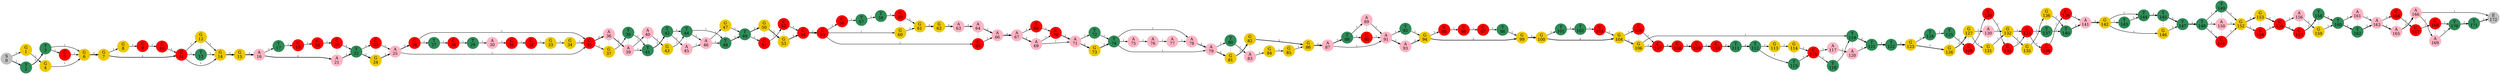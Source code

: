 // abpoa graph dot file.
// 173 nodes.
digraph ABPOA_graph {
	graph [rankdir="LR"];
	node [width=1.000000, style=filled, fixedsize=true, shape=circle];
"S
0" [color=gray, fontsize=24]
"G
1" [color=gold2, fontsize=24]
"T
2" [color=seagreen4, fontsize=24]
"T
3" [color=seagreen4, fontsize=24]
"G
4" [color=gold2, fontsize=24]
"C
5" [color=red1, fontsize=24]
"G
6" [color=gold2, fontsize=24]
"G
7" [color=gold2, fontsize=24]
"G
8" [color=gold2, fontsize=24]
"C
9" [color=red1, fontsize=24]
"C
10" [color=red1, fontsize=24]
"C
11" [color=red1, fontsize=24]
"G
12" [color=gold2, fontsize=24]
"T
13" [color=seagreen4, fontsize=24]
"G
14" [color=gold2, fontsize=24]
"G
15" [color=gold2, fontsize=24]
"A
16" [color=pink1, fontsize=24]
"T
17" [color=seagreen4, fontsize=24]
"C
18" [color=red1, fontsize=24]
"C
19" [color=red1, fontsize=24]
"C
20" [color=red1, fontsize=24]
"A
21" [color=pink1, fontsize=24]
"T
22" [color=seagreen4, fontsize=24]
"C
23" [color=red1, fontsize=24]
"G
24" [color=gold2, fontsize=24]
"A
25" [color=pink1, fontsize=24]
"C
26" [color=red1, fontsize=24]
"T
27" [color=seagreen4, fontsize=24]
"C
28" [color=red1, fontsize=24]
"T
29" [color=seagreen4, fontsize=24]
"A
30" [color=pink1, fontsize=24]
"C
31" [color=red1, fontsize=24]
"C
32" [color=red1, fontsize=24]
"G
33" [color=gold2, fontsize=24]
"G
34" [color=gold2, fontsize=24]
"C
35" [color=red1, fontsize=24]
"A
36" [color=pink1, fontsize=24]
"G
37" [color=gold2, fontsize=24]
"T
38" [color=seagreen4, fontsize=24]
"A
39" [color=pink1, fontsize=24]
"A
40" [color=pink1, fontsize=24]
"T
41" [color=seagreen4, fontsize=24]
"T
42" [color=seagreen4, fontsize=24]
"G
43" [color=gold2, fontsize=24]
"T
44" [color=seagreen4, fontsize=24]
"A
45" [color=pink1, fontsize=24]
"A
46" [color=pink1, fontsize=24]
"G
47" [color=gold2, fontsize=24]
"T
48" [color=seagreen4, fontsize=24]
"T
49" [color=seagreen4, fontsize=24]
"G
50" [color=gold2, fontsize=24]
"C
51" [color=red1, fontsize=24]
"C
52" [color=red1, fontsize=24]
"G
53" [color=gold2, fontsize=24]
"C
54" [color=red1, fontsize=24]
"C
55" [color=red1, fontsize=24]
"C
56" [color=red1, fontsize=24]
"T
57" [color=seagreen4, fontsize=24]
"T
58" [color=seagreen4, fontsize=24]
"C
59" [color=red1, fontsize=24]
"G
60" [color=gold2, fontsize=24]
"G
61" [color=gold2, fontsize=24]
"G
62" [color=gold2, fontsize=24]
"A
63" [color=pink1, fontsize=24]
"A
64" [color=pink1, fontsize=24]
"C
65" [color=red1, fontsize=24]
"A
66" [color=pink1, fontsize=24]
"A
67" [color=pink1, fontsize=24]
"C
68" [color=red1, fontsize=24]
"A
69" [color=pink1, fontsize=24]
"C
70" [color=red1, fontsize=24]
"A
71" [color=pink1, fontsize=24]
"T
72" [color=seagreen4, fontsize=24]
"G
73" [color=gold2, fontsize=24]
"T
74" [color=seagreen4, fontsize=24]
"A
75" [color=pink1, fontsize=24]
"A
76" [color=pink1, fontsize=24]
"A
77" [color=pink1, fontsize=24]
"A
78" [color=pink1, fontsize=24]
"A
79" [color=pink1, fontsize=24]
"T
80" [color=seagreen4, fontsize=24]
"G
81" [color=gold2, fontsize=24]
"G
82" [color=gold2, fontsize=24]
"A
83" [color=pink1, fontsize=24]
"G
84" [color=gold2, fontsize=24]
"G
85" [color=gold2, fontsize=24]
"G
86" [color=gold2, fontsize=24]
"A
87" [color=pink1, fontsize=24]
"T
88" [color=seagreen4, fontsize=24]
"A
89" [color=pink1, fontsize=24]
"C
90" [color=red1, fontsize=24]
"A
91" [color=pink1, fontsize=24]
"T
92" [color=seagreen4, fontsize=24]
"A
93" [color=pink1, fontsize=24]
"G
94" [color=gold2, fontsize=24]
"C
95" [color=red1, fontsize=24]
"C
96" [color=red1, fontsize=24]
"C
97" [color=red1, fontsize=24]
"T
98" [color=seagreen4, fontsize=24]
"G
99" [color=gold2, fontsize=24]
"G
100" [color=gold2, fontsize=24]
"T
101" [color=seagreen4, fontsize=24]
"T
102" [color=seagreen4, fontsize=24]
"C
103" [color=red1, fontsize=24]
"G
104" [color=gold2, fontsize=24]
"C
105" [color=red1, fontsize=24]
"G
106" [color=gold2, fontsize=24]
"C
107" [color=red1, fontsize=24]
"C
108" [color=red1, fontsize=24]
"C
109" [color=red1, fontsize=24]
"C
110" [color=red1, fontsize=24]
"T
111" [color=seagreen4, fontsize=24]
"T
112" [color=seagreen4, fontsize=24]
"G
113" [color=gold2, fontsize=24]
"G
114" [color=gold2, fontsize=24]
"T
115" [color=seagreen4, fontsize=24]
"C
116" [color=red1, fontsize=24]
"A
117" [color=pink1, fontsize=24]
"T
118" [color=seagreen4, fontsize=24]
"T
119" [color=seagreen4, fontsize=24]
"A
120" [color=pink1, fontsize=24]
"T
121" [color=seagreen4, fontsize=24]
"T
122" [color=seagreen4, fontsize=24]
"G
123" [color=gold2, fontsize=24]
"T
124" [color=seagreen4, fontsize=24]
"T
125" [color=seagreen4, fontsize=24]
"G
126" [color=gold2, fontsize=24]
"G
127" [color=gold2, fontsize=24]
"C
128" [color=red1, fontsize=24]
"C
129" [color=red1, fontsize=24]
"A
130" [color=pink1, fontsize=24]
"G
131" [color=gold2, fontsize=24]
"G
132" [color=gold2, fontsize=24]
"C
133" [color=red1, fontsize=24]
"C
134" [color=red1, fontsize=24]
"G
135" [color=gold2, fontsize=24]
"G
136" [color=gold2, fontsize=24]
"T
137" [color=seagreen4, fontsize=24]
"C
138" [color=red1, fontsize=24]
"C
139" [color=red1, fontsize=24]
"T
140" [color=seagreen4, fontsize=24]
"A
141" [color=pink1, fontsize=24]
"G
142" [color=gold2, fontsize=24]
"T
143" [color=seagreen4, fontsize=24]
"T
144" [color=seagreen4, fontsize=24]
"T
145" [color=seagreen4, fontsize=24]
"G
146" [color=gold2, fontsize=24]
"T
147" [color=seagreen4, fontsize=24]
"T
148" [color=seagreen4, fontsize=24]
"T
149" [color=seagreen4, fontsize=24]
"A
150" [color=pink1, fontsize=24]
"C
151" [color=red1, fontsize=24]
"G
152" [color=gold2, fontsize=24]
"G
153" [color=gold2, fontsize=24]
"C
154" [color=red1, fontsize=24]
"C
155" [color=red1, fontsize=24]
"A
156" [color=pink1, fontsize=24]
"C
157" [color=red1, fontsize=24]
"T
158" [color=seagreen4, fontsize=24]
"G
159" [color=gold2, fontsize=24]
"T
160" [color=seagreen4, fontsize=24]
"A
161" [color=pink1, fontsize=24]
"T
162" [color=seagreen4, fontsize=24]
"A
163" [color=pink1, fontsize=24]
"C
164" [color=red1, fontsize=24]
"A
165" [color=pink1, fontsize=24]
"A
166" [color=pink1, fontsize=24]
"C
167" [color=red1, fontsize=24]
"C
168" [color=red1, fontsize=24]
"A
169" [color=pink1, fontsize=24]
"T
170" [color=seagreen4, fontsize=24]
"T
171" [color=seagreen4, fontsize=24]
"E
172" [color=gray, fontsize=24]
	"S
0" -> "T
2" [label="2", penwidth=3]
	"S
0" -> "G
1" [label="1", penwidth=2]
	"G
1" -> "G
4" [label="1", penwidth=2]
	{rank=same; "G
1" "T
2" };
	{ edge [style=dashed, arrowhead=none]; "G
1" -> "T
2" }
	"T
2" -> "T
3" [label="2", penwidth=3]
	{rank=same; "T
2" "G
1" };
	"T
3" -> "G
6" [label="1", penwidth=2]
	"T
3" -> "C
5" [label="1", penwidth=2]
	{rank=same; "T
3" "G
4" };
	{ edge [style=dashed, arrowhead=none]; "T
3" -> "G
4" }
	"G
4" -> "G
6" [label="1", penwidth=2]
	{rank=same; "G
4" "T
3" };
	"C
5" -> "G
6" [label="1", penwidth=2]
	"G
6" -> "G
7" [label="3", penwidth=4]
	"G
7" -> "C
11" [label="2", penwidth=3]
	"G
7" -> "G
8" [label="1", penwidth=2]
	"G
8" -> "C
9" [label="1", penwidth=2]
	"C
9" -> "C
10" [label="1", penwidth=2]
	"C
10" -> "C
11" [label="1", penwidth=2]
	"C
11" -> "T
13" [label="1", penwidth=2]
	"C
11" -> "G
14" [label="1", penwidth=2]
	"C
11" -> "G
12" [label="1", penwidth=2]
	"G
12" -> "G
14" [label="1", penwidth=2]
	{rank=same; "G
12" "T
13" };
	{ edge [style=dashed, arrowhead=none]; "G
12" -> "T
13" }
	"T
13" -> "G
14" [label="1", penwidth=2]
	{rank=same; "T
13" "G
12" };
	"G
14" -> "G
15" [label="3", penwidth=4]
	"G
15" -> "A
16" [label="3", penwidth=4]
	"A
16" -> "A
21" [label="2", penwidth=3]
	"A
16" -> "T
17" [label="1", penwidth=2]
	"T
17" -> "C
18" [label="1", penwidth=2]
	"C
18" -> "C
19" [label="1", penwidth=2]
	"C
19" -> "C
20" [label="1", penwidth=2]
	"C
20" -> "T
22" [label="1", penwidth=2]
	{rank=same; "C
20" "A
21" };
	{ edge [style=dashed, arrowhead=none]; "C
20" -> "A
21" }
	"A
21" -> "T
22" [label="2", penwidth=3]
	{rank=same; "A
21" "C
20" };
	"T
22" -> "G
24" [label="2", penwidth=3]
	"T
22" -> "C
23" [label="1", penwidth=2]
	"C
23" -> "A
25" [label="1", penwidth=2]
	{rank=same; "C
23" "G
24" };
	{ edge [style=dashed, arrowhead=none]; "C
23" -> "G
24" }
	"G
24" -> "A
25" [label="2", penwidth=3]
	{rank=same; "G
24" "C
23" };
	"A
25" -> "C
35" [label="1", penwidth=2]
	"A
25" -> "C
26" [label="2", penwidth=3]
	"C
26" -> "C
35" [label="1", penwidth=2]
	"C
26" -> "T
27" [label="1", penwidth=2]
	"T
27" -> "C
28" [label="1", penwidth=2]
	"C
28" -> "T
29" [label="1", penwidth=2]
	"T
29" -> "A
30" [label="1", penwidth=2]
	"A
30" -> "C
31" [label="1", penwidth=2]
	"C
31" -> "C
32" [label="1", penwidth=2]
	"C
32" -> "G
33" [label="1", penwidth=2]
	"G
33" -> "G
34" [label="1", penwidth=2]
	"G
34" -> "C
35" [label="1", penwidth=2]
	"C
35" -> "G
37" [label="1", penwidth=2]
	"C
35" -> "A
36" [label="2", penwidth=3]
	"A
36" -> "A
39" [label="2", penwidth=3]
	{rank=same; "A
36" "G
37" };
	{ edge [style=dashed, arrowhead=none]; "A
36" -> "G
37" }
	"G
37" -> "T
38" [label="1", penwidth=2]
	{rank=same; "G
37" "A
36" };
	"T
38" -> "T
41" [label="1", penwidth=2]
	{rank=same; "T
38" "A
39" };
	{ edge [style=dashed, arrowhead=none]; "T
38" -> "A
39" }
	"A
39" -> "T
41" [label="1", penwidth=2]
	"A
39" -> "A
40" [label="1", penwidth=2]
	{rank=same; "A
39" "T
38" };
	"A
40" -> "G
43" [label="1", penwidth=2]
	{rank=same; "A
40" "T
41" };
	{ edge [style=dashed, arrowhead=none]; "A
40" -> "T
41" }
	"T
41" -> "T
42" [label="2", penwidth=3]
	{rank=same; "T
41" "A
40" };
	"T
42" -> "T
44" [label="1", penwidth=2]
	"T
42" -> "A
45" [label="1", penwidth=2]
	{rank=same; "T
42" "G
43" };
	{ edge [style=dashed, arrowhead=none]; "T
42" -> "G
43" }
	"G
43" -> "T
44" [label="1", penwidth=2]
	{rank=same; "G
43" "T
42" };
	"T
44" -> "A
46" [label="1", penwidth=2]
	"T
44" -> "T
48" [label="1", penwidth=2]
	{rank=same; "T
44" "A
45" };
	{ edge [style=dashed, arrowhead=none]; "T
44" -> "A
45" }
	"A
45" -> "A
46" [label="1", penwidth=2]
	{rank=same; "A
45" "T
44" };
	"A
46" -> "T
48" [label="1", penwidth=2]
	"A
46" -> "G
47" [label="1", penwidth=2]
	"G
47" -> "T
49" [label="1", penwidth=2]
	{rank=same; "G
47" "T
48" };
	{ edge [style=dashed, arrowhead=none]; "G
47" -> "T
48" }
	"T
48" -> "T
49" [label="2", penwidth=3]
	{rank=same; "T
48" "G
47" };
	"T
49" -> "C
51" [label="1", penwidth=2]
	"T
49" -> "G
50" [label="2", penwidth=3]
	"G
50" -> "G
53" [label="2", penwidth=3]
	{rank=same; "G
50" "C
51" };
	{ edge [style=dashed, arrowhead=none]; "G
50" -> "C
51" }
	"C
51" -> "C
52" [label="1", penwidth=2]
	{rank=same; "C
51" "G
50" };
	"C
52" -> "C
54" [label="1", penwidth=2]
	{rank=same; "C
52" "G
53" };
	{ edge [style=dashed, arrowhead=none]; "C
52" -> "G
53" }
	"G
53" -> "C
54" [label="2", penwidth=3]
	{rank=same; "G
53" "C
52" };
	"C
54" -> "C
55" [label="3", penwidth=4]
	"C
55" -> "C
56" [label="1", penwidth=2]
	"C
55" -> "G
60" [label="1", penwidth=2]
	"C
55" -> "C
65" [label="1", penwidth=2]
	"C
56" -> "T
57" [label="1", penwidth=2]
	"T
57" -> "T
58" [label="1", penwidth=2]
	"T
58" -> "C
59" [label="1", penwidth=2]
	"C
59" -> "G
61" [label="1", penwidth=2]
	{rank=same; "C
59" "G
60" };
	{ edge [style=dashed, arrowhead=none]; "C
59" -> "G
60" }
	"G
60" -> "G
61" [label="1", penwidth=2]
	{rank=same; "G
60" "C
59" };
	"G
61" -> "G
62" [label="2", penwidth=3]
	"G
62" -> "A
63" [label="2", penwidth=3]
	"A
63" -> "A
64" [label="2", penwidth=3]
	"A
64" -> "A
66" [label="2", penwidth=3]
	{rank=same; "A
64" "C
65" };
	{ edge [style=dashed, arrowhead=none]; "A
64" -> "C
65" }
	"C
65" -> "A
66" [label="1", penwidth=2]
	{rank=same; "C
65" "A
64" };
	"A
66" -> "A
67" [label="3", penwidth=4]
	"A
67" -> "A
69" [label="2", penwidth=3]
	"A
67" -> "C
68" [label="1", penwidth=2]
	"C
68" -> "C
70" [label="1", penwidth=2]
	{rank=same; "C
68" "A
69" };
	{ edge [style=dashed, arrowhead=none]; "C
68" -> "A
69" }
	"A
69" -> "C
70" [label="1", penwidth=2]
	"A
69" -> "A
71" [label="1", penwidth=2]
	{rank=same; "A
69" "C
68" };
	"C
70" -> "A
71" [label="2", penwidth=3]
	"A
71" -> "G
73" [label="2", penwidth=3]
	"A
71" -> "T
72" [label="1", penwidth=2]
	"T
72" -> "T
74" [label="1", penwidth=2]
	{rank=same; "T
72" "G
73" };
	{ edge [style=dashed, arrowhead=none]; "T
72" -> "G
73" }
	"G
73" -> "T
74" [label="2", penwidth=3]
	{rank=same; "G
73" "T
72" };
	"T
74" -> "A
78" [label="1", penwidth=2]
	"T
74" -> "A
75" [label="1", penwidth=2]
	"T
74" -> "A
79" [label="1", penwidth=2]
	"A
75" -> "A
76" [label="1", penwidth=2]
	"A
76" -> "A
77" [label="1", penwidth=2]
	"A
77" -> "A
78" [label="1", penwidth=2]
	"A
78" -> "A
79" [label="2", penwidth=3]
	"A
79" -> "G
81" [label="2", penwidth=3]
	"A
79" -> "T
80" [label="1", penwidth=2]
	"T
80" -> "A
83" [label="1", penwidth=2]
	{rank=same; "T
80" "G
81" };
	{ edge [style=dashed, arrowhead=none]; "T
80" -> "G
81" }
	"G
81" -> "G
82" [label="2", penwidth=3]
	{rank=same; "G
81" "T
80" };
	"G
82" -> "G
86" [label="2", penwidth=3]
	{rank=same; "G
82" "A
83" };
	{ edge [style=dashed, arrowhead=none]; "G
82" -> "A
83" }
	"A
83" -> "G
84" [label="1", penwidth=2]
	{rank=same; "A
83" "G
82" };
	"G
84" -> "G
85" [label="1", penwidth=2]
	"G
85" -> "G
86" [label="1", penwidth=2]
	"G
86" -> "A
87" [label="3", penwidth=4]
	"A
87" -> "T
88" [label="2", penwidth=3]
	"A
87" -> "A
91" [label="1", penwidth=2]
	"T
88" -> "C
90" [label="1", penwidth=2]
	"T
88" -> "A
89" [label="1", penwidth=2]
	"A
89" -> "A
91" [label="1", penwidth=2]
	{rank=same; "A
89" "C
90" };
	{ edge [style=dashed, arrowhead=none]; "A
89" -> "C
90" }
	"C
90" -> "A
91" [label="1", penwidth=2]
	{rank=same; "C
90" "A
89" };
	"A
91" -> "A
93" [label="2", penwidth=3]
	"A
91" -> "T
92" [label="1", penwidth=2]
	"T
92" -> "G
94" [label="1", penwidth=2]
	{rank=same; "T
92" "A
93" };
	{ edge [style=dashed, arrowhead=none]; "T
92" -> "A
93" }
	"A
93" -> "G
94" [label="2", penwidth=3]
	{rank=same; "A
93" "T
92" };
	"G
94" -> "C
95" [label="1", penwidth=2]
	"G
94" -> "G
99" [label="2", penwidth=3]
	"C
95" -> "C
96" [label="1", penwidth=2]
	"C
96" -> "C
97" [label="1", penwidth=2]
	"C
97" -> "T
98" [label="1", penwidth=2]
	"T
98" -> "G
99" [label="1", penwidth=2]
	"G
99" -> "G
100" [label="3", penwidth=4]
	"G
100" -> "G
104" [label="2", penwidth=3]
	"G
100" -> "T
101" [label="1", penwidth=2]
	"T
101" -> "T
102" [label="1", penwidth=2]
	"T
102" -> "C
103" [label="1", penwidth=2]
	"C
103" -> "G
104" [label="1", penwidth=2]
	"G
104" -> "G
106" [label="2", penwidth=3]
	"G
104" -> "C
105" [label="1", penwidth=2]
	"C
105" -> "C
107" [label="1", penwidth=2]
	{rank=same; "C
105" "G
106" };
	{ edge [style=dashed, arrowhead=none]; "C
105" -> "G
106" }
	"G
106" -> "C
107" [label="1", penwidth=2]
	"G
106" -> "T
119" [label="1", penwidth=2]
	{rank=same; "G
106" "C
105" };
	"C
107" -> "C
108" [label="2", penwidth=3]
	"C
108" -> "C
109" [label="2", penwidth=3]
	"C
109" -> "C
110" [label="2", penwidth=3]
	"C
110" -> "T
111" [label="2", penwidth=3]
	"T
111" -> "T
112" [label="2", penwidth=3]
	"T
112" -> "G
113" [label="1", penwidth=2]
	"T
112" -> "T
115" [label="1", penwidth=2]
	"G
113" -> "G
114" [label="1", penwidth=2]
	"G
114" -> "C
116" [label="1", penwidth=2]
	{rank=same; "G
114" "T
115" };
	{ edge [style=dashed, arrowhead=none]; "G
114" -> "T
115" }
	"T
115" -> "C
116" [label="1", penwidth=2]
	{rank=same; "T
115" "G
114" };
	"C
116" -> "T
118" [label="1", penwidth=2]
	"C
116" -> "A
117" [label="1", penwidth=2]
	"A
117" -> "A
120" [label="1", penwidth=2]
	{rank=same; "A
117" "T
118" };
	{ edge [style=dashed, arrowhead=none]; "A
117" -> "T
118" }
	"T
118" -> "T
119" [label="1", penwidth=2]
	{rank=same; "T
118" "A
117" };
	"T
119" -> "T
121" [label="2", penwidth=3]
	{rank=same; "T
119" "A
120" };
	{ edge [style=dashed, arrowhead=none]; "T
119" -> "A
120" }
	"A
120" -> "T
121" [label="1", penwidth=2]
	{rank=same; "A
120" "T
119" };
	"T
121" -> "T
122" [label="3", penwidth=4]
	"T
122" -> "G
123" [label="3", penwidth=4]
	"G
123" -> "G
126" [label="2", penwidth=3]
	"G
123" -> "T
124" [label="1", penwidth=2]
	"T
124" -> "T
125" [label="1", penwidth=2]
	"T
125" -> "C
128" [label="1", penwidth=2]
	{rank=same; "T
125" "G
126" };
	{ edge [style=dashed, arrowhead=none]; "T
125" -> "G
126" }
	"G
126" -> "G
127" [label="2", penwidth=3]
	{rank=same; "G
126" "T
125" };
	"G
127" -> "A
130" [label="1", penwidth=2]
	"G
127" -> "G
131" [label="1", penwidth=2]
	{rank=same; "G
127" "C
128" };
	{ edge [style=dashed, arrowhead=none]; "G
127" -> "C
128" }
	"C
128" -> "C
129" [label="1", penwidth=2]
	{rank=same; "C
128" "G
127" };
	"C
129" -> "C
133" [label="1", penwidth=2]
	{rank=same; "C
129" "A
130" "G
131" };
	{ edge [style=dashed, arrowhead=none]; "C
129" -> "A
130" -> "G
131" }
	"A
130" -> "G
132" [label="1", penwidth=2]
	{rank=same; "A
130" "C
129" "G
131" };
	"G
131" -> "G
132" [label="1", penwidth=2]
	{rank=same; "G
131" "C
129" "A
130" };
	"G
132" -> "G
135" [label="1", penwidth=2]
	"G
132" -> "C
134" [label="1", penwidth=2]
	{rank=same; "G
132" "C
133" };
	{ edge [style=dashed, arrowhead=none]; "G
132" -> "C
133" }
	"C
133" -> "C
134" [label="1", penwidth=2]
	{rank=same; "C
133" "G
132" };
	"C
134" -> "T
137" [label="1", penwidth=2]
	"C
134" -> "C
138" [label="1", penwidth=2]
	{rank=same; "C
134" "G
135" };
	{ edge [style=dashed, arrowhead=none]; "C
134" -> "G
135" }
	"G
135" -> "G
136" [label="1", penwidth=2]
	{rank=same; "G
135" "C
134" };
	"G
136" -> "T
140" [label="1", penwidth=2]
	{rank=same; "G
136" "T
137" "C
138" };
	{ edge [style=dashed, arrowhead=none]; "G
136" -> "T
137" -> "C
138" }
	"T
137" -> "T
140" [label="1", penwidth=2]
	{rank=same; "T
137" "G
136" "C
138" };
	"C
138" -> "C
139" [label="1", penwidth=2]
	{rank=same; "C
138" "T
137" "G
136" };
	"C
139" -> "A
141" [label="1", penwidth=2]
	{rank=same; "C
139" "T
140" };
	{ edge [style=dashed, arrowhead=none]; "C
139" -> "T
140" }
	"T
140" -> "A
141" [label="2", penwidth=3]
	{rank=same; "T
140" "C
139" };
	"A
141" -> "G
142" [label="3", penwidth=4]
	"G
142" -> "G
146" [label="1", penwidth=2]
	"G
142" -> "T
144" [label="1", penwidth=2]
	"G
142" -> "T
143" [label="1", penwidth=2]
	"T
143" -> "T
144" [label="1", penwidth=2]
	"T
144" -> "T
145" [label="2", penwidth=3]
	"T
145" -> "T
147" [label="2", penwidth=3]
	{rank=same; "T
145" "G
146" };
	{ edge [style=dashed, arrowhead=none]; "T
145" -> "G
146" }
	"G
146" -> "T
147" [label="1", penwidth=2]
	{rank=same; "G
146" "T
145" };
	"T
147" -> "T
148" [label="3", penwidth=4]
	"T
148" -> "C
151" [label="1", penwidth=2]
	"T
148" -> "A
150" [label="1", penwidth=2]
	"T
148" -> "T
149" [label="1", penwidth=2]
	"T
149" -> "G
152" [label="1", penwidth=2]
	{rank=same; "T
149" "A
150" "C
151" };
	{ edge [style=dashed, arrowhead=none]; "T
149" -> "A
150" -> "C
151" }
	"A
150" -> "G
152" [label="1", penwidth=2]
	{rank=same; "A
150" "C
151" "T
149" };
	"C
151" -> "G
152" [label="1", penwidth=2]
	{rank=same; "C
151" "A
150" "T
149" };
	"G
152" -> "C
154" [label="1", penwidth=2]
	"G
152" -> "G
153" [label="2", penwidth=3]
	"G
153" -> "C
155" [label="2", penwidth=3]
	{rank=same; "G
153" "C
154" };
	{ edge [style=dashed, arrowhead=none]; "G
153" -> "C
154" }
	"C
154" -> "C
155" [label="1", penwidth=2]
	{rank=same; "C
154" "G
153" };
	"C
155" -> "C
157" [label="2", penwidth=3]
	"C
155" -> "A
156" [label="1", penwidth=2]
	"A
156" -> "G
159" [label="1", penwidth=2]
	{rank=same; "A
156" "C
157" };
	{ edge [style=dashed, arrowhead=none]; "A
156" -> "C
157" }
	"C
157" -> "T
158" [label="2", penwidth=3]
	{rank=same; "C
157" "A
156" };
	"T
158" -> "T
160" [label="2", penwidth=3]
	{rank=same; "T
158" "G
159" };
	{ edge [style=dashed, arrowhead=none]; "T
158" -> "G
159" }
	"G
159" -> "T
160" [label="1", penwidth=2]
	{rank=same; "G
159" "T
158" };
	"T
160" -> "T
162" [label="2", penwidth=3]
	"T
160" -> "A
161" [label="1", penwidth=2]
	"A
161" -> "A
163" [label="1", penwidth=2]
	{rank=same; "A
161" "T
162" };
	{ edge [style=dashed, arrowhead=none]; "A
161" -> "T
162" }
	"T
162" -> "A
163" [label="2", penwidth=3]
	{rank=same; "T
162" "A
161" };
	"A
163" -> "A
165" [label="2", penwidth=3]
	"A
163" -> "C
164" [label="1", penwidth=2]
	"C
164" -> "C
167" [label="1", penwidth=2]
	{rank=same; "C
164" "A
165" };
	{ edge [style=dashed, arrowhead=none]; "C
164" -> "A
165" }
	"A
165" -> "A
166" [label="2", penwidth=3]
	{rank=same; "A
165" "C
164" };
	"A
166" -> "A
169" [label="1", penwidth=2]
	"A
166" -> "E
172" [label="1", penwidth=2]
	{rank=same; "A
166" "C
167" };
	{ edge [style=dashed, arrowhead=none]; "A
166" -> "C
167" }
	"C
167" -> "C
168" [label="1", penwidth=2]
	{rank=same; "C
167" "A
166" };
	"C
168" -> "T
170" [label="1", penwidth=2]
	{rank=same; "C
168" "A
169" };
	{ edge [style=dashed, arrowhead=none]; "C
168" -> "A
169" }
	"A
169" -> "T
170" [label="1", penwidth=2]
	{rank=same; "A
169" "C
168" };
	"T
170" -> "T
171" [label="2", penwidth=3]
	"T
171" -> "E
172" [label="2", penwidth=3]
}
